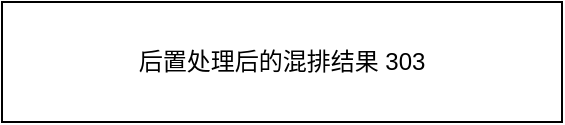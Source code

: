 <mxfile version="24.7.14">
  <diagram name="第 1 页" id="kJ6ruK-Ss0x04oIJjGyf">
    <mxGraphModel dx="1434" dy="758" grid="1" gridSize="10" guides="1" tooltips="1" connect="1" arrows="1" fold="1" page="1" pageScale="1" pageWidth="827" pageHeight="1169" math="0" shadow="0">
      <root>
        <mxCell id="0" />
        <mxCell id="1" parent="0" />
        <mxCell id="g8HIUZK8w_mc1hn0HHyK-1" value="后置处理后的混排结果 303" style="whiteSpace=wrap;html=1;" vertex="1" parent="1">
          <mxGeometry x="330" y="100" width="280" height="60" as="geometry" />
        </mxCell>
      </root>
    </mxGraphModel>
  </diagram>
</mxfile>
